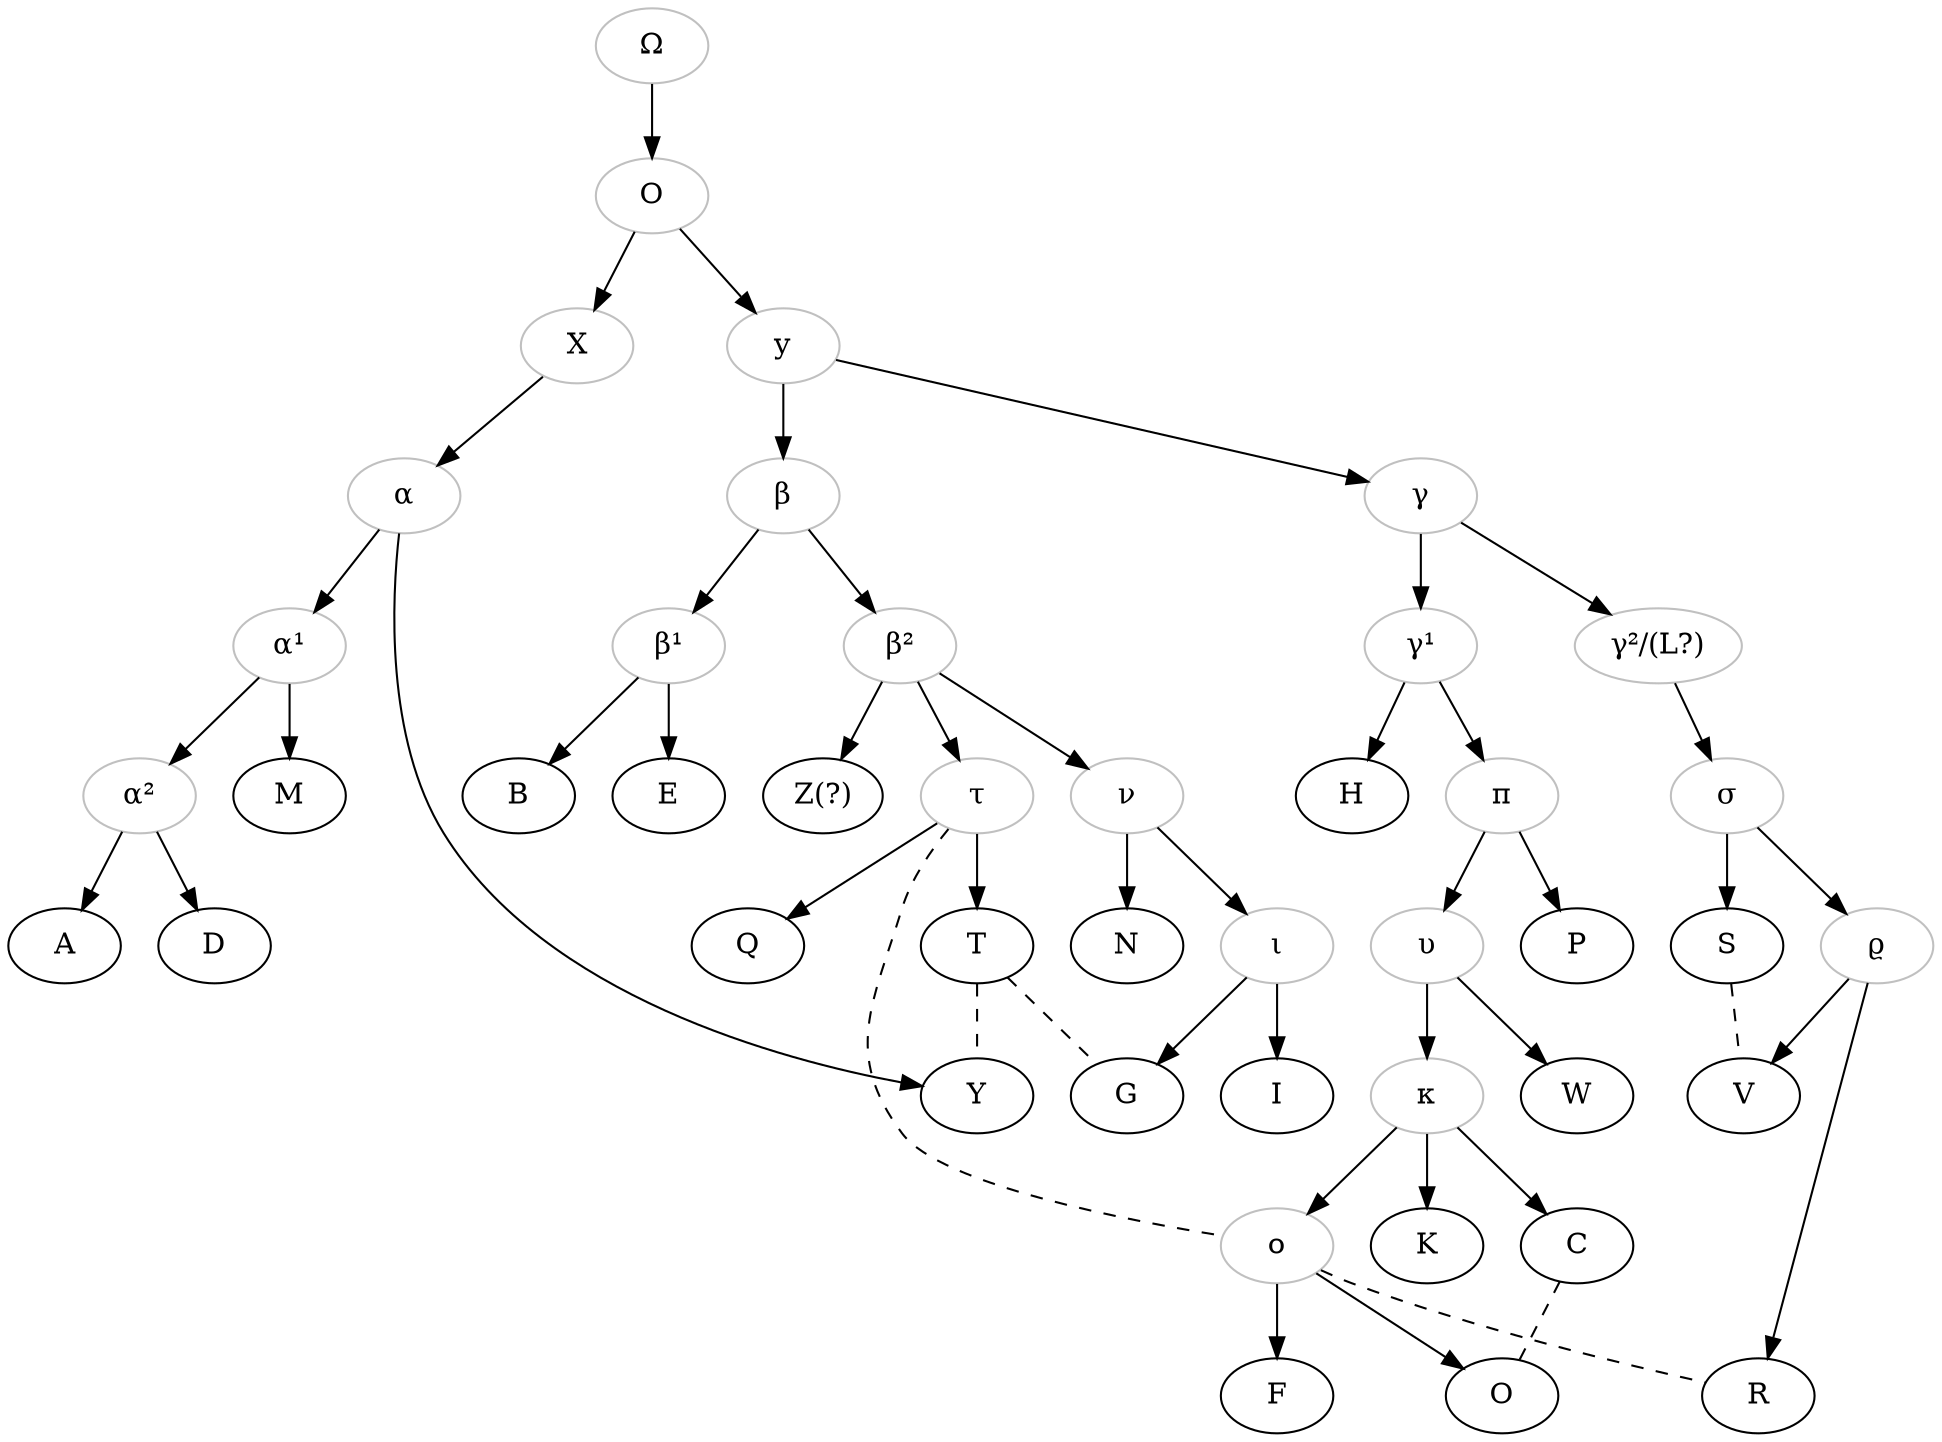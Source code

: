 # Place the cursor inside "graph" to get some refactoring options

digraph {
    # Greek letters/hypothetical links
    omega[color="grey", label="Ω"]
    O[color="grey"]
    X[color="grey"]
    y[color="grey"]
    alpha[color="grey", label="α"]
    alphaprime[color="grey", label="α¹"]
    alphasecond[color="grey", label="α²"]
    beta[color="grey", label="β"]
    betaprime[color="grey", label="β¹"]
    betasecond[color="grey", label="β²"]
    gamma[color="grey", label="γ"]
    gammaprime[color="grey", label="γ¹"]
    gammasecond[color="grey", label="γ²/(L?)"]
    nu[color="grey", label="ν"]
    iota[color="grey", label="ι"]
    tau[color="grey", label="τ"]
    pi[color="grey", label="π"]
    upsilon[color="grey", label="υ"]
    kappa[color="grey", label="κ"]
    omicron[color="grey", label="ο"]
    sigma[color="grey", label="σ"]
    rho[color="grey", label="ϱ"]

    #
    Z[label="Z(?)"]

    # twice the same label in Warnke's stemma, so we use Obis
    Obis[label="O"]

    omega -> O;
    O -> X;
    O -> y;
    X -> alpha;
    alpha -> Y;
    alpha -> alphaprime;
    alphaprime -> M;
    alphaprime -> alphasecond;
    alphasecond -> A;
    alphasecond -> D;

    y -> beta;
    y -> gamma;
    beta -> betaprime;
    beta -> betasecond;
    betaprime -> E;
    betaprime -> B;
    betasecond -> nu;
    nu -> N;
    nu -> iota;
    iota -> I;
    iota -> G;
    betasecond -> Z;
    betasecond -> tau;
    tau -> omicron [dir=none, style="dashed"];
    tau-> T;
    tau -> Q;
    T -> G [dir=none, style="dashed"];
    T -> Y [dir=none, style="dashed"];

    gamma -> gammaprime;
    gamma -> gammasecond;
    gammaprime -> H;
    gammaprime -> pi;
    pi -> P;
    pi -> upsilon;
    upsilon ->W;
    upsilon -> kappa;
    kappa -> K;
    kappa -> C;
    C -> Obis[dir=none, style="dashed"];
    kappa -> omicron;
    omicron -> R [dir=none, style="dashed"];

    omicron -> Obis;
    omicron -> F;

    gammasecond -> sigma;
    sigma -> S;
    S -> V [dir=none, style="dashed"];
    sigma -> rho;
    rho -> R;
    rho -> V;
}
